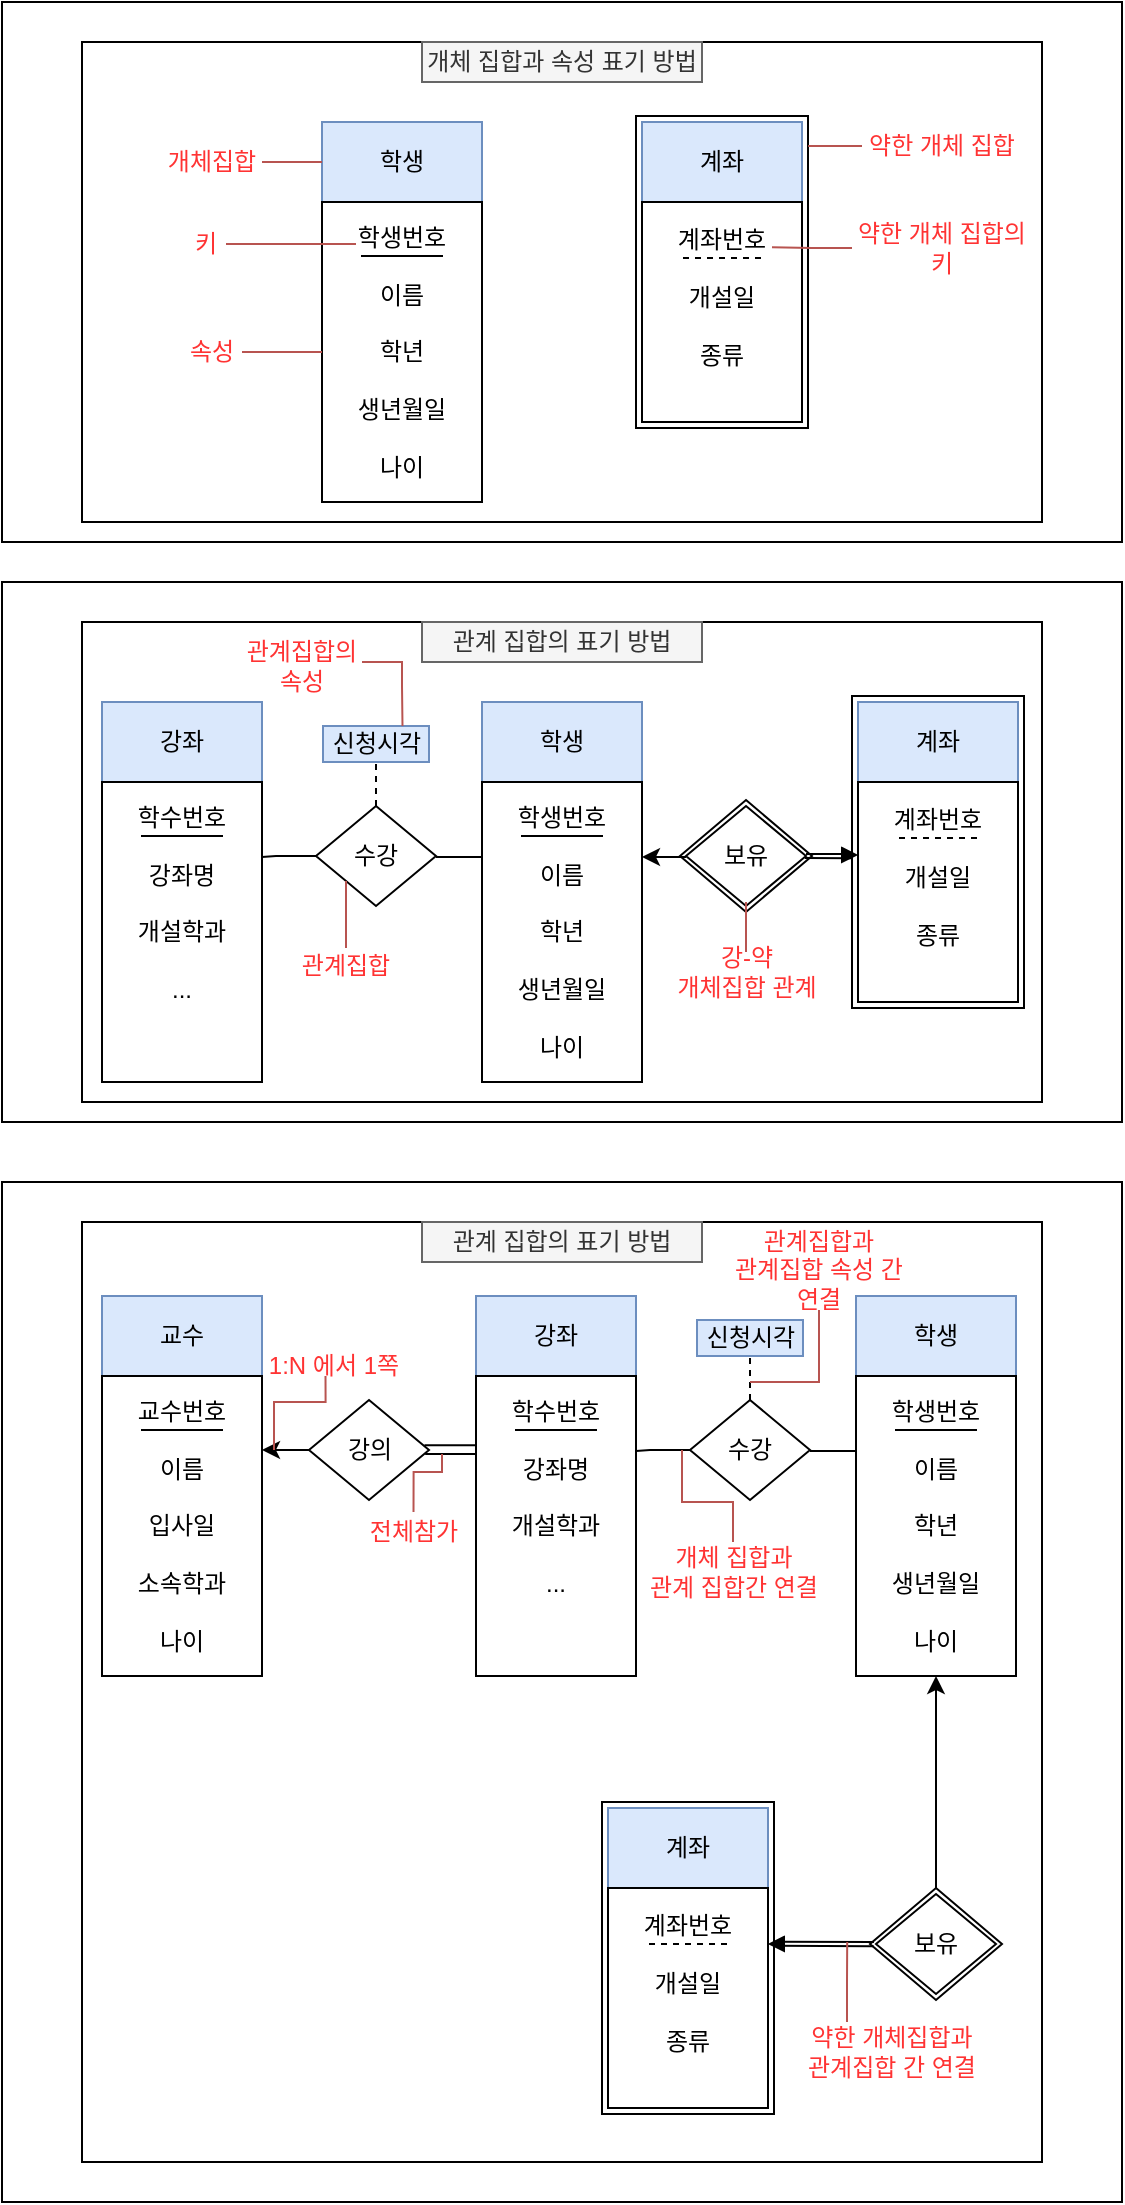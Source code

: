 <mxfile version="24.7.17">
  <diagram name="페이지-1" id="-Grpgp_hxHjOspdOl2Ou">
    <mxGraphModel dx="2012" dy="694" grid="1" gridSize="10" guides="1" tooltips="1" connect="1" arrows="1" fold="1" page="1" pageScale="1" pageWidth="827" pageHeight="1169" math="0" shadow="0">
      <root>
        <mxCell id="0" />
        <mxCell id="1" parent="0" />
        <mxCell id="VIlO8yQWe9cmF0-IaZzg-9" value="" style="rounded=0;whiteSpace=wrap;html=1;" vertex="1" parent="1">
          <mxGeometry x="-120" y="170" width="560" height="270" as="geometry" />
        </mxCell>
        <mxCell id="VIlO8yQWe9cmF0-IaZzg-8" value="" style="rounded=0;whiteSpace=wrap;html=1;" vertex="1" parent="1">
          <mxGeometry x="-80" y="190" width="480" height="240" as="geometry" />
        </mxCell>
        <mxCell id="VIlO8yQWe9cmF0-IaZzg-2" value="학생" style="rounded=0;whiteSpace=wrap;html=1;fillColor=#dae8fc;strokeColor=#6c8ebf;" vertex="1" parent="1">
          <mxGeometry x="40" y="230" width="80" height="40" as="geometry" />
        </mxCell>
        <mxCell id="VIlO8yQWe9cmF0-IaZzg-3" value="학생번호&lt;div&gt;&lt;u&gt;&lt;br&gt;&lt;/u&gt;&lt;div&gt;이름&lt;/div&gt;&lt;div&gt;&lt;br&gt;&lt;/div&gt;&lt;div&gt;학년&lt;/div&gt;&lt;/div&gt;&lt;div&gt;&lt;br&gt;&lt;/div&gt;&lt;div&gt;생년월일&lt;/div&gt;&lt;div&gt;&lt;br&gt;&lt;/div&gt;&lt;div&gt;나이&lt;/div&gt;" style="rounded=0;whiteSpace=wrap;html=1;" vertex="1" parent="1">
          <mxGeometry x="40" y="270" width="80" height="150" as="geometry" />
        </mxCell>
        <mxCell id="VIlO8yQWe9cmF0-IaZzg-19" value="&lt;div&gt;&lt;br&gt;&lt;/div&gt;" style="rounded=0;whiteSpace=wrap;html=1;" vertex="1" parent="1">
          <mxGeometry x="197" y="227" width="86" height="156" as="geometry" />
        </mxCell>
        <mxCell id="VIlO8yQWe9cmF0-IaZzg-4" value="계좌" style="rounded=0;whiteSpace=wrap;html=1;fillColor=#dae8fc;strokeColor=#6c8ebf;" vertex="1" parent="1">
          <mxGeometry x="200" y="230" width="80" height="40" as="geometry" />
        </mxCell>
        <mxCell id="VIlO8yQWe9cmF0-IaZzg-5" value="계좌번호&lt;div&gt;&lt;u&gt;&lt;br&gt;&lt;/u&gt;&lt;div&gt;개설일&lt;/div&gt;&lt;div&gt;&lt;br&gt;&lt;/div&gt;&lt;div&gt;종류&lt;/div&gt;&lt;/div&gt;&lt;div&gt;&lt;br&gt;&lt;/div&gt;" style="rounded=0;whiteSpace=wrap;html=1;" vertex="1" parent="1">
          <mxGeometry x="200" y="270" width="80" height="110" as="geometry" />
        </mxCell>
        <mxCell id="VIlO8yQWe9cmF0-IaZzg-6" value="" style="endArrow=none;dashed=1;html=1;rounded=0;" edge="1" parent="1">
          <mxGeometry width="50" height="50" relative="1" as="geometry">
            <mxPoint x="220.5" y="298" as="sourcePoint" />
            <mxPoint x="261.5" y="298" as="targetPoint" />
          </mxGeometry>
        </mxCell>
        <mxCell id="VIlO8yQWe9cmF0-IaZzg-7" value="" style="endArrow=none;html=1;rounded=0;" edge="1" parent="1">
          <mxGeometry width="50" height="50" relative="1" as="geometry">
            <mxPoint x="59.5" y="297" as="sourcePoint" />
            <mxPoint x="100.5" y="297" as="targetPoint" />
          </mxGeometry>
        </mxCell>
        <mxCell id="VIlO8yQWe9cmF0-IaZzg-10" value="개체 집합과 속성 표기 방법" style="rounded=0;whiteSpace=wrap;html=1;fillColor=#f5f5f5;strokeColor=#666666;fontColor=#333333;" vertex="1" parent="1">
          <mxGeometry x="90" y="190" width="140" height="20" as="geometry" />
        </mxCell>
        <mxCell id="VIlO8yQWe9cmF0-IaZzg-13" style="edgeStyle=orthogonalEdgeStyle;rounded=0;orthogonalLoop=1;jettySize=auto;html=1;exitX=1;exitY=0.5;exitDx=0;exitDy=0;entryX=0;entryY=0.5;entryDx=0;entryDy=0;endArrow=none;endFill=0;fillColor=#f8cecc;strokeColor=#b85450;" edge="1" parent="1" source="VIlO8yQWe9cmF0-IaZzg-11" target="VIlO8yQWe9cmF0-IaZzg-2">
          <mxGeometry relative="1" as="geometry" />
        </mxCell>
        <mxCell id="VIlO8yQWe9cmF0-IaZzg-11" value="개체집합" style="text;strokeColor=none;align=center;fillColor=none;html=1;verticalAlign=middle;whiteSpace=wrap;rounded=0;fontColor=#FF3333;" vertex="1" parent="1">
          <mxGeometry x="-40" y="235" width="50" height="30" as="geometry" />
        </mxCell>
        <mxCell id="VIlO8yQWe9cmF0-IaZzg-14" style="edgeStyle=orthogonalEdgeStyle;rounded=0;orthogonalLoop=1;jettySize=auto;html=1;entryX=0;entryY=0.5;entryDx=0;entryDy=0;endArrow=none;endFill=0;fillColor=#f8cecc;strokeColor=#b85450;" edge="1" parent="1" source="VIlO8yQWe9cmF0-IaZzg-12" target="VIlO8yQWe9cmF0-IaZzg-3">
          <mxGeometry relative="1" as="geometry" />
        </mxCell>
        <mxCell id="VIlO8yQWe9cmF0-IaZzg-12" value="속성" style="text;strokeColor=none;align=center;fillColor=none;html=1;verticalAlign=middle;whiteSpace=wrap;rounded=0;fontColor=#FF3333;" vertex="1" parent="1">
          <mxGeometry x="-30" y="330" width="30" height="30" as="geometry" />
        </mxCell>
        <mxCell id="VIlO8yQWe9cmF0-IaZzg-15" value="키" style="text;strokeColor=none;align=center;fillColor=none;html=1;verticalAlign=middle;whiteSpace=wrap;rounded=0;fontColor=#FF3333;" vertex="1" parent="1">
          <mxGeometry x="-28" y="276" width="20" height="30" as="geometry" />
        </mxCell>
        <mxCell id="VIlO8yQWe9cmF0-IaZzg-16" style="edgeStyle=orthogonalEdgeStyle;rounded=0;orthogonalLoop=1;jettySize=auto;html=1;entryX=0.25;entryY=0.1;entryDx=0;entryDy=0;entryPerimeter=0;endArrow=none;endFill=0;fillColor=#f8cecc;strokeColor=#b85450;" edge="1" parent="1" source="VIlO8yQWe9cmF0-IaZzg-15">
          <mxGeometry relative="1" as="geometry">
            <mxPoint x="57.0" y="291" as="targetPoint" />
          </mxGeometry>
        </mxCell>
        <mxCell id="VIlO8yQWe9cmF0-IaZzg-17" value="약한 개체 집합의&lt;div&gt;키&lt;/div&gt;" style="text;strokeColor=none;align=center;fillColor=none;html=1;verticalAlign=middle;whiteSpace=wrap;rounded=0;fontColor=#FF3333;" vertex="1" parent="1">
          <mxGeometry x="305" y="278" width="90" height="30" as="geometry" />
        </mxCell>
        <mxCell id="VIlO8yQWe9cmF0-IaZzg-18" style="edgeStyle=orthogonalEdgeStyle;rounded=0;orthogonalLoop=1;jettySize=auto;html=1;exitX=0;exitY=0.5;exitDx=0;exitDy=0;entryX=0.75;entryY=0.188;entryDx=0;entryDy=0;entryPerimeter=0;endArrow=none;endFill=0;fillColor=#f8cecc;strokeColor=#b85450;" edge="1" parent="1" source="VIlO8yQWe9cmF0-IaZzg-17">
          <mxGeometry relative="1" as="geometry">
            <mxPoint x="265" y="292.68" as="targetPoint" />
          </mxGeometry>
        </mxCell>
        <mxCell id="VIlO8yQWe9cmF0-IaZzg-20" value="약한 개체 집합" style="text;strokeColor=none;align=center;fillColor=none;html=1;verticalAlign=middle;whiteSpace=wrap;rounded=0;fontColor=#FF3333;" vertex="1" parent="1">
          <mxGeometry x="310" y="227" width="80" height="30" as="geometry" />
        </mxCell>
        <mxCell id="VIlO8yQWe9cmF0-IaZzg-21" style="edgeStyle=orthogonalEdgeStyle;rounded=0;orthogonalLoop=1;jettySize=auto;html=1;entryX=1.001;entryY=0.096;entryDx=0;entryDy=0;entryPerimeter=0;endArrow=none;endFill=0;fillColor=#f8cecc;strokeColor=#b85450;" edge="1" parent="1" source="VIlO8yQWe9cmF0-IaZzg-20" target="VIlO8yQWe9cmF0-IaZzg-19">
          <mxGeometry relative="1" as="geometry" />
        </mxCell>
        <mxCell id="VIlO8yQWe9cmF0-IaZzg-23" value="" style="rounded=0;whiteSpace=wrap;html=1;" vertex="1" parent="1">
          <mxGeometry x="-120" y="460" width="560" height="270" as="geometry" />
        </mxCell>
        <mxCell id="VIlO8yQWe9cmF0-IaZzg-24" value="" style="rounded=0;whiteSpace=wrap;html=1;" vertex="1" parent="1">
          <mxGeometry x="-80" y="480" width="480" height="240" as="geometry" />
        </mxCell>
        <mxCell id="VIlO8yQWe9cmF0-IaZzg-25" value="학생" style="rounded=0;whiteSpace=wrap;html=1;fillColor=#dae8fc;strokeColor=#6c8ebf;" vertex="1" parent="1">
          <mxGeometry x="120" y="520" width="80" height="40" as="geometry" />
        </mxCell>
        <mxCell id="VIlO8yQWe9cmF0-IaZzg-50" style="edgeStyle=orthogonalEdgeStyle;rounded=0;orthogonalLoop=1;jettySize=auto;html=1;exitX=0;exitY=0.25;exitDx=0;exitDy=0;entryX=1;entryY=0.5;entryDx=0;entryDy=0;endArrow=none;endFill=0;" edge="1" parent="1" source="VIlO8yQWe9cmF0-IaZzg-26" target="VIlO8yQWe9cmF0-IaZzg-47">
          <mxGeometry relative="1" as="geometry" />
        </mxCell>
        <mxCell id="VIlO8yQWe9cmF0-IaZzg-52" style="edgeStyle=orthogonalEdgeStyle;rounded=0;orthogonalLoop=1;jettySize=auto;html=1;exitX=1;exitY=0.25;exitDx=0;exitDy=0;entryX=0;entryY=0.5;entryDx=0;entryDy=0;endArrow=none;endFill=0;startArrow=classic;startFill=1;" edge="1" parent="1" source="VIlO8yQWe9cmF0-IaZzg-26" target="VIlO8yQWe9cmF0-IaZzg-46">
          <mxGeometry relative="1" as="geometry" />
        </mxCell>
        <mxCell id="VIlO8yQWe9cmF0-IaZzg-26" value="학생번호&lt;div&gt;&lt;u&gt;&lt;br&gt;&lt;/u&gt;&lt;div&gt;이름&lt;/div&gt;&lt;div&gt;&lt;br&gt;&lt;/div&gt;&lt;div&gt;학년&lt;/div&gt;&lt;/div&gt;&lt;div&gt;&lt;br&gt;&lt;/div&gt;&lt;div&gt;생년월일&lt;/div&gt;&lt;div&gt;&lt;br&gt;&lt;/div&gt;&lt;div&gt;나이&lt;/div&gt;" style="rounded=0;whiteSpace=wrap;html=1;" vertex="1" parent="1">
          <mxGeometry x="120" y="560" width="80" height="150" as="geometry" />
        </mxCell>
        <mxCell id="VIlO8yQWe9cmF0-IaZzg-27" value="&lt;div&gt;&lt;br&gt;&lt;/div&gt;" style="rounded=0;whiteSpace=wrap;html=1;" vertex="1" parent="1">
          <mxGeometry x="305" y="517" width="86" height="156" as="geometry" />
        </mxCell>
        <mxCell id="VIlO8yQWe9cmF0-IaZzg-28" value="계좌" style="rounded=0;whiteSpace=wrap;html=1;fillColor=#dae8fc;strokeColor=#6c8ebf;" vertex="1" parent="1">
          <mxGeometry x="308" y="520" width="80" height="40" as="geometry" />
        </mxCell>
        <mxCell id="VIlO8yQWe9cmF0-IaZzg-29" value="계좌번호&lt;div&gt;&lt;u&gt;&lt;br&gt;&lt;/u&gt;&lt;div&gt;개설일&lt;/div&gt;&lt;div&gt;&lt;br&gt;&lt;/div&gt;&lt;div&gt;종류&lt;/div&gt;&lt;/div&gt;&lt;div&gt;&lt;br&gt;&lt;/div&gt;" style="rounded=0;whiteSpace=wrap;html=1;" vertex="1" parent="1">
          <mxGeometry x="308" y="560" width="80" height="110" as="geometry" />
        </mxCell>
        <mxCell id="VIlO8yQWe9cmF0-IaZzg-30" value="" style="endArrow=none;dashed=1;html=1;rounded=0;" edge="1" parent="1">
          <mxGeometry width="50" height="50" relative="1" as="geometry">
            <mxPoint x="328.5" y="588" as="sourcePoint" />
            <mxPoint x="369.5" y="588" as="targetPoint" />
          </mxGeometry>
        </mxCell>
        <mxCell id="VIlO8yQWe9cmF0-IaZzg-31" value="" style="endArrow=none;html=1;rounded=0;" edge="1" parent="1">
          <mxGeometry width="50" height="50" relative="1" as="geometry">
            <mxPoint x="139.5" y="587" as="sourcePoint" />
            <mxPoint x="180.5" y="587" as="targetPoint" />
          </mxGeometry>
        </mxCell>
        <mxCell id="VIlO8yQWe9cmF0-IaZzg-32" value="관계 집합의 표기 방법" style="rounded=0;whiteSpace=wrap;html=1;fillColor=#f5f5f5;strokeColor=#666666;fontColor=#333333;" vertex="1" parent="1">
          <mxGeometry x="90" y="480" width="140" height="20" as="geometry" />
        </mxCell>
        <mxCell id="VIlO8yQWe9cmF0-IaZzg-43" value="강좌" style="rounded=0;whiteSpace=wrap;html=1;fillColor=#dae8fc;strokeColor=#6c8ebf;" vertex="1" parent="1">
          <mxGeometry x="-70" y="520" width="80" height="40" as="geometry" />
        </mxCell>
        <mxCell id="VIlO8yQWe9cmF0-IaZzg-44" value="학수번호&lt;div&gt;&lt;br&gt;&lt;/div&gt;&lt;div&gt;강좌명&lt;/div&gt;&lt;div&gt;&lt;br&gt;&lt;/div&gt;&lt;div&gt;개설학과&lt;/div&gt;&lt;div&gt;&lt;br&gt;&lt;/div&gt;&lt;div&gt;...&lt;/div&gt;&lt;div&gt;&lt;br&gt;&lt;/div&gt;&lt;div&gt;&lt;br&gt;&lt;/div&gt;" style="rounded=0;whiteSpace=wrap;html=1;" vertex="1" parent="1">
          <mxGeometry x="-70" y="560" width="80" height="150" as="geometry" />
        </mxCell>
        <mxCell id="VIlO8yQWe9cmF0-IaZzg-45" value="" style="endArrow=none;html=1;rounded=0;" edge="1" parent="1">
          <mxGeometry width="50" height="50" relative="1" as="geometry">
            <mxPoint x="-50.5" y="587" as="sourcePoint" />
            <mxPoint x="-9.5" y="587" as="targetPoint" />
          </mxGeometry>
        </mxCell>
        <mxCell id="VIlO8yQWe9cmF0-IaZzg-46" value="보유" style="rhombus;whiteSpace=wrap;html=1;" vertex="1" parent="1">
          <mxGeometry x="222" y="572" width="60" height="50" as="geometry" />
        </mxCell>
        <mxCell id="VIlO8yQWe9cmF0-IaZzg-51" style="edgeStyle=orthogonalEdgeStyle;rounded=0;orthogonalLoop=1;jettySize=auto;html=1;endArrow=none;endFill=0;entryX=1;entryY=0.25;entryDx=0;entryDy=0;" edge="1" parent="1" source="VIlO8yQWe9cmF0-IaZzg-47" target="VIlO8yQWe9cmF0-IaZzg-44">
          <mxGeometry relative="1" as="geometry">
            <mxPoint x="11" y="597" as="targetPoint" />
          </mxGeometry>
        </mxCell>
        <mxCell id="VIlO8yQWe9cmF0-IaZzg-57" style="edgeStyle=orthogonalEdgeStyle;rounded=0;orthogonalLoop=1;jettySize=auto;html=1;exitX=0.5;exitY=0;exitDx=0;exitDy=0;entryX=0.5;entryY=1;entryDx=0;entryDy=0;endArrow=none;endFill=0;dashed=1;" edge="1" parent="1" source="VIlO8yQWe9cmF0-IaZzg-47" target="VIlO8yQWe9cmF0-IaZzg-56">
          <mxGeometry relative="1" as="geometry" />
        </mxCell>
        <mxCell id="VIlO8yQWe9cmF0-IaZzg-47" value="수강" style="rhombus;whiteSpace=wrap;html=1;" vertex="1" parent="1">
          <mxGeometry x="37" y="572" width="60" height="50" as="geometry" />
        </mxCell>
        <mxCell id="VIlO8yQWe9cmF0-IaZzg-54" style="edgeStyle=orthogonalEdgeStyle;rounded=0;orthogonalLoop=1;jettySize=auto;html=1;exitX=1;exitY=0.5;exitDx=0;exitDy=0;entryX=-0.031;entryY=0.335;entryDx=0;entryDy=0;entryPerimeter=0;endArrow=none;endFill=0;" edge="1" parent="1">
          <mxGeometry relative="1" as="geometry">
            <mxPoint x="282" y="596" as="sourcePoint" />
            <mxPoint x="305.52" y="595.85" as="targetPoint" />
          </mxGeometry>
        </mxCell>
        <mxCell id="VIlO8yQWe9cmF0-IaZzg-55" value="" style="rhombus;whiteSpace=wrap;html=1;fillColor=none;" vertex="1" parent="1">
          <mxGeometry x="219" y="569" width="66" height="56" as="geometry" />
        </mxCell>
        <mxCell id="VIlO8yQWe9cmF0-IaZzg-56" value="신청시각" style="rounded=0;whiteSpace=wrap;html=1;fillColor=#dae8fc;strokeColor=#6c8ebf;" vertex="1" parent="1">
          <mxGeometry x="40.5" y="532" width="53" height="18" as="geometry" />
        </mxCell>
        <mxCell id="VIlO8yQWe9cmF0-IaZzg-60" style="edgeStyle=orthogonalEdgeStyle;rounded=0;orthogonalLoop=1;jettySize=auto;html=1;entryX=0;entryY=1;entryDx=0;entryDy=0;fillColor=#f8cecc;strokeColor=#b85450;endArrow=none;endFill=0;" edge="1" parent="1" source="VIlO8yQWe9cmF0-IaZzg-58" target="VIlO8yQWe9cmF0-IaZzg-47">
          <mxGeometry relative="1" as="geometry" />
        </mxCell>
        <mxCell id="VIlO8yQWe9cmF0-IaZzg-58" value="관계집합" style="text;strokeColor=none;align=center;fillColor=none;html=1;verticalAlign=middle;whiteSpace=wrap;rounded=0;fontColor=#FF3333;" vertex="1" parent="1">
          <mxGeometry x="27" y="643" width="50" height="17" as="geometry" />
        </mxCell>
        <mxCell id="VIlO8yQWe9cmF0-IaZzg-62" style="edgeStyle=orthogonalEdgeStyle;rounded=0;orthogonalLoop=1;jettySize=auto;html=1;entryX=0.75;entryY=0;entryDx=0;entryDy=0;endArrow=none;endFill=0;fillColor=#f8cecc;strokeColor=#b85450;" edge="1" parent="1" source="VIlO8yQWe9cmF0-IaZzg-61" target="VIlO8yQWe9cmF0-IaZzg-56">
          <mxGeometry relative="1" as="geometry">
            <Array as="points">
              <mxPoint x="80" y="500" />
              <mxPoint x="80" y="512" />
            </Array>
          </mxGeometry>
        </mxCell>
        <mxCell id="VIlO8yQWe9cmF0-IaZzg-61" value="관계집합의 속성" style="text;strokeColor=none;align=center;fillColor=none;html=1;verticalAlign=middle;whiteSpace=wrap;rounded=0;fontColor=#FF3333;" vertex="1" parent="1">
          <mxGeometry y="487" width="60" height="30" as="geometry" />
        </mxCell>
        <mxCell id="VIlO8yQWe9cmF0-IaZzg-64" style="edgeStyle=orthogonalEdgeStyle;rounded=0;orthogonalLoop=1;jettySize=auto;html=1;entryX=0.5;entryY=1;entryDx=0;entryDy=0;fillColor=#f8cecc;strokeColor=#b85450;endArrow=none;endFill=0;" edge="1" parent="1" source="VIlO8yQWe9cmF0-IaZzg-63" target="VIlO8yQWe9cmF0-IaZzg-55">
          <mxGeometry relative="1" as="geometry" />
        </mxCell>
        <mxCell id="VIlO8yQWe9cmF0-IaZzg-63" value="강-약&lt;div&gt;개체집합 관계&lt;/div&gt;" style="text;strokeColor=none;align=center;fillColor=none;html=1;verticalAlign=middle;whiteSpace=wrap;rounded=0;fontColor=#FF3333;" vertex="1" parent="1">
          <mxGeometry x="213.5" y="640" width="77" height="30" as="geometry" />
        </mxCell>
        <mxCell id="VIlO8yQWe9cmF0-IaZzg-66" value="" style="rounded=0;whiteSpace=wrap;html=1;" vertex="1" parent="1">
          <mxGeometry x="-120" y="760" width="560" height="510" as="geometry" />
        </mxCell>
        <mxCell id="VIlO8yQWe9cmF0-IaZzg-67" value="" style="rounded=0;whiteSpace=wrap;html=1;" vertex="1" parent="1">
          <mxGeometry x="-80" y="780" width="480" height="470" as="geometry" />
        </mxCell>
        <mxCell id="VIlO8yQWe9cmF0-IaZzg-68" value="학생" style="rounded=0;whiteSpace=wrap;html=1;fillColor=#dae8fc;strokeColor=#6c8ebf;" vertex="1" parent="1">
          <mxGeometry x="307" y="817" width="80" height="40" as="geometry" />
        </mxCell>
        <mxCell id="VIlO8yQWe9cmF0-IaZzg-69" style="edgeStyle=orthogonalEdgeStyle;rounded=0;orthogonalLoop=1;jettySize=auto;html=1;exitX=0;exitY=0.25;exitDx=0;exitDy=0;entryX=1;entryY=0.5;entryDx=0;entryDy=0;endArrow=none;endFill=0;" edge="1" parent="1" source="VIlO8yQWe9cmF0-IaZzg-71" target="VIlO8yQWe9cmF0-IaZzg-84">
          <mxGeometry relative="1" as="geometry" />
        </mxCell>
        <mxCell id="VIlO8yQWe9cmF0-IaZzg-119" style="edgeStyle=orthogonalEdgeStyle;rounded=0;orthogonalLoop=1;jettySize=auto;html=1;exitX=0.5;exitY=1;exitDx=0;exitDy=0;entryX=0.5;entryY=0;entryDx=0;entryDy=0;startArrow=classic;startFill=1;endArrow=none;endFill=0;" edge="1" parent="1" source="VIlO8yQWe9cmF0-IaZzg-71" target="VIlO8yQWe9cmF0-IaZzg-118">
          <mxGeometry relative="1" as="geometry" />
        </mxCell>
        <mxCell id="VIlO8yQWe9cmF0-IaZzg-71" value="학생번호&lt;div&gt;&lt;u&gt;&lt;br&gt;&lt;/u&gt;&lt;div&gt;이름&lt;/div&gt;&lt;div&gt;&lt;br&gt;&lt;/div&gt;&lt;div&gt;학년&lt;/div&gt;&lt;/div&gt;&lt;div&gt;&lt;br&gt;&lt;/div&gt;&lt;div&gt;생년월일&lt;/div&gt;&lt;div&gt;&lt;br&gt;&lt;/div&gt;&lt;div&gt;나이&lt;/div&gt;" style="rounded=0;whiteSpace=wrap;html=1;" vertex="1" parent="1">
          <mxGeometry x="307" y="857" width="80" height="150" as="geometry" />
        </mxCell>
        <mxCell id="VIlO8yQWe9cmF0-IaZzg-76" value="" style="endArrow=none;html=1;rounded=0;" edge="1" parent="1">
          <mxGeometry width="50" height="50" relative="1" as="geometry">
            <mxPoint x="326.5" y="884" as="sourcePoint" />
            <mxPoint x="367.5" y="884" as="targetPoint" />
          </mxGeometry>
        </mxCell>
        <mxCell id="VIlO8yQWe9cmF0-IaZzg-77" value="관계 집합의 표기 방법" style="rounded=0;whiteSpace=wrap;html=1;fillColor=#f5f5f5;strokeColor=#666666;fontColor=#333333;" vertex="1" parent="1">
          <mxGeometry x="90" y="780" width="140" height="20" as="geometry" />
        </mxCell>
        <mxCell id="VIlO8yQWe9cmF0-IaZzg-78" value="강좌" style="rounded=0;whiteSpace=wrap;html=1;fillColor=#dae8fc;strokeColor=#6c8ebf;" vertex="1" parent="1">
          <mxGeometry x="117" y="817" width="80" height="40" as="geometry" />
        </mxCell>
        <mxCell id="VIlO8yQWe9cmF0-IaZzg-79" value="학수번호&lt;div&gt;&lt;br&gt;&lt;/div&gt;&lt;div&gt;강좌명&lt;/div&gt;&lt;div&gt;&lt;br&gt;&lt;/div&gt;&lt;div&gt;개설학과&lt;/div&gt;&lt;div&gt;&lt;br&gt;&lt;/div&gt;&lt;div&gt;...&lt;/div&gt;&lt;div&gt;&lt;br&gt;&lt;/div&gt;&lt;div&gt;&lt;br&gt;&lt;/div&gt;" style="rounded=0;whiteSpace=wrap;html=1;" vertex="1" parent="1">
          <mxGeometry x="117" y="857" width="80" height="150" as="geometry" />
        </mxCell>
        <mxCell id="VIlO8yQWe9cmF0-IaZzg-80" value="" style="endArrow=none;html=1;rounded=0;" edge="1" parent="1">
          <mxGeometry width="50" height="50" relative="1" as="geometry">
            <mxPoint x="136.5" y="884" as="sourcePoint" />
            <mxPoint x="177.5" y="884" as="targetPoint" />
          </mxGeometry>
        </mxCell>
        <mxCell id="VIlO8yQWe9cmF0-IaZzg-82" style="edgeStyle=orthogonalEdgeStyle;rounded=0;orthogonalLoop=1;jettySize=auto;html=1;endArrow=none;endFill=0;entryX=1;entryY=0.25;entryDx=0;entryDy=0;" edge="1" parent="1" source="VIlO8yQWe9cmF0-IaZzg-84" target="VIlO8yQWe9cmF0-IaZzg-79">
          <mxGeometry relative="1" as="geometry">
            <mxPoint x="198" y="894" as="targetPoint" />
          </mxGeometry>
        </mxCell>
        <mxCell id="VIlO8yQWe9cmF0-IaZzg-83" style="edgeStyle=orthogonalEdgeStyle;rounded=0;orthogonalLoop=1;jettySize=auto;html=1;exitX=0.5;exitY=0;exitDx=0;exitDy=0;entryX=0.5;entryY=1;entryDx=0;entryDy=0;endArrow=none;endFill=0;dashed=1;" edge="1" parent="1" source="VIlO8yQWe9cmF0-IaZzg-84" target="VIlO8yQWe9cmF0-IaZzg-87">
          <mxGeometry relative="1" as="geometry" />
        </mxCell>
        <mxCell id="VIlO8yQWe9cmF0-IaZzg-84" value="수강" style="rhombus;whiteSpace=wrap;html=1;" vertex="1" parent="1">
          <mxGeometry x="224" y="869" width="60" height="50" as="geometry" />
        </mxCell>
        <mxCell id="VIlO8yQWe9cmF0-IaZzg-87" value="신청시각" style="rounded=0;whiteSpace=wrap;html=1;fillColor=#dae8fc;strokeColor=#6c8ebf;" vertex="1" parent="1">
          <mxGeometry x="227.5" y="829" width="53" height="18" as="geometry" />
        </mxCell>
        <mxCell id="VIlO8yQWe9cmF0-IaZzg-96" style="edgeStyle=orthogonalEdgeStyle;rounded=0;orthogonalLoop=1;jettySize=auto;html=1;endArrow=none;endFill=0;fillColor=#f8cecc;strokeColor=#b85450;" edge="1" parent="1" source="VIlO8yQWe9cmF0-IaZzg-94">
          <mxGeometry relative="1" as="geometry">
            <mxPoint x="254" y="860" as="targetPoint" />
            <Array as="points">
              <mxPoint x="288" y="860" />
              <mxPoint x="269" y="860" />
            </Array>
          </mxGeometry>
        </mxCell>
        <mxCell id="VIlO8yQWe9cmF0-IaZzg-94" value="관계집합과&lt;div&gt;관계집합 속성 간&lt;/div&gt;&lt;div&gt;연결&lt;/div&gt;" style="text;strokeColor=none;align=center;fillColor=none;html=1;verticalAlign=middle;whiteSpace=wrap;rounded=0;fontColor=#FF3333;" vertex="1" parent="1">
          <mxGeometry x="231" y="784" width="115" height="40" as="geometry" />
        </mxCell>
        <mxCell id="VIlO8yQWe9cmF0-IaZzg-98" style="edgeStyle=orthogonalEdgeStyle;rounded=0;orthogonalLoop=1;jettySize=auto;html=1;endArrow=none;endFill=0;fillColor=#f8cecc;strokeColor=#b85450;" edge="1" parent="1" source="VIlO8yQWe9cmF0-IaZzg-97">
          <mxGeometry relative="1" as="geometry">
            <mxPoint x="220" y="894" as="targetPoint" />
            <Array as="points">
              <mxPoint x="245" y="920" />
              <mxPoint x="220" y="920" />
              <mxPoint x="220" y="894" />
            </Array>
          </mxGeometry>
        </mxCell>
        <mxCell id="VIlO8yQWe9cmF0-IaZzg-97" value="개체 집합과&lt;div&gt;관계 집합간 연결&lt;/div&gt;" style="text;strokeColor=none;align=center;fillColor=none;html=1;verticalAlign=middle;whiteSpace=wrap;rounded=0;fontColor=#FF3333;" vertex="1" parent="1">
          <mxGeometry x="200.5" y="940" width="90" height="30" as="geometry" />
        </mxCell>
        <mxCell id="VIlO8yQWe9cmF0-IaZzg-99" value="교수" style="rounded=0;whiteSpace=wrap;html=1;fillColor=#dae8fc;strokeColor=#6c8ebf;" vertex="1" parent="1">
          <mxGeometry x="-70" y="817" width="80" height="40" as="geometry" />
        </mxCell>
        <mxCell id="VIlO8yQWe9cmF0-IaZzg-100" value="교수번호&lt;div&gt;&lt;u&gt;&lt;br&gt;&lt;/u&gt;&lt;div&gt;이름&lt;/div&gt;&lt;div&gt;&lt;br&gt;&lt;/div&gt;&lt;div&gt;입사일&lt;/div&gt;&lt;/div&gt;&lt;div&gt;&lt;br&gt;&lt;/div&gt;&lt;div&gt;소속학과&lt;/div&gt;&lt;div&gt;&lt;br&gt;&lt;/div&gt;&lt;div&gt;나이&lt;/div&gt;" style="rounded=0;whiteSpace=wrap;html=1;" vertex="1" parent="1">
          <mxGeometry x="-70" y="857" width="80" height="150" as="geometry" />
        </mxCell>
        <mxCell id="VIlO8yQWe9cmF0-IaZzg-101" value="" style="endArrow=none;html=1;rounded=0;" edge="1" parent="1">
          <mxGeometry width="50" height="50" relative="1" as="geometry">
            <mxPoint x="-50.5" y="884" as="sourcePoint" />
            <mxPoint x="-9.5" y="884" as="targetPoint" />
          </mxGeometry>
        </mxCell>
        <mxCell id="VIlO8yQWe9cmF0-IaZzg-103" style="edgeStyle=orthogonalEdgeStyle;rounded=0;orthogonalLoop=1;jettySize=auto;html=1;exitX=0;exitY=0.5;exitDx=0;exitDy=0;entryX=1;entryY=0.25;entryDx=0;entryDy=0;endArrow=classic;endFill=1;" edge="1" parent="1" source="VIlO8yQWe9cmF0-IaZzg-102" target="VIlO8yQWe9cmF0-IaZzg-100">
          <mxGeometry relative="1" as="geometry" />
        </mxCell>
        <mxCell id="VIlO8yQWe9cmF0-IaZzg-105" style="edgeStyle=orthogonalEdgeStyle;rounded=0;orthogonalLoop=1;jettySize=auto;html=1;exitX=0.962;exitY=0.452;exitDx=0;exitDy=0;entryX=0;entryY=0.25;entryDx=0;entryDy=0;endArrow=none;endFill=0;exitPerimeter=0;" edge="1" parent="1" source="VIlO8yQWe9cmF0-IaZzg-102">
          <mxGeometry relative="1" as="geometry">
            <mxPoint x="93.5" y="892" as="sourcePoint" />
            <mxPoint x="117" y="892.5" as="targetPoint" />
          </mxGeometry>
        </mxCell>
        <mxCell id="VIlO8yQWe9cmF0-IaZzg-102" value="강의" style="rhombus;whiteSpace=wrap;html=1;" vertex="1" parent="1">
          <mxGeometry x="33.5" y="869" width="60" height="50" as="geometry" />
        </mxCell>
        <mxCell id="VIlO8yQWe9cmF0-IaZzg-106" style="edgeStyle=orthogonalEdgeStyle;rounded=0;orthogonalLoop=1;jettySize=auto;html=1;exitX=0.968;exitY=0.54;exitDx=0;exitDy=0;entryX=0;entryY=0.25;entryDx=0;entryDy=0;endArrow=none;endFill=0;exitPerimeter=0;" edge="1" parent="1" source="VIlO8yQWe9cmF0-IaZzg-102">
          <mxGeometry relative="1" as="geometry">
            <mxPoint x="94" y="896" as="sourcePoint" />
            <mxPoint x="117" y="897" as="targetPoint" />
          </mxGeometry>
        </mxCell>
        <mxCell id="VIlO8yQWe9cmF0-IaZzg-110" style="edgeStyle=orthogonalEdgeStyle;rounded=0;orthogonalLoop=1;jettySize=auto;html=1;fillColor=#f8cecc;strokeColor=#b85450;endArrow=none;endFill=0;" edge="1" parent="1">
          <mxGeometry relative="1" as="geometry">
            <mxPoint x="41.75" y="857" as="sourcePoint" />
            <mxPoint x="16" y="894" as="targetPoint" />
            <Array as="points">
              <mxPoint x="42" y="870" />
              <mxPoint x="16" y="870" />
              <mxPoint x="16" y="894" />
            </Array>
          </mxGeometry>
        </mxCell>
        <mxCell id="VIlO8yQWe9cmF0-IaZzg-108" value="1:N 에서 1쪽" style="text;strokeColor=none;align=center;fillColor=none;html=1;verticalAlign=middle;whiteSpace=wrap;rounded=0;fontColor=#FF3333;" vertex="1" parent="1">
          <mxGeometry x="10" y="846" width="71.5" height="11" as="geometry" />
        </mxCell>
        <mxCell id="VIlO8yQWe9cmF0-IaZzg-112" style="edgeStyle=orthogonalEdgeStyle;rounded=0;orthogonalLoop=1;jettySize=auto;html=1;endArrow=none;endFill=0;fillColor=#f8cecc;strokeColor=#b85450;" edge="1" parent="1">
          <mxGeometry relative="1" as="geometry">
            <mxPoint x="100" y="896" as="targetPoint" />
            <mxPoint x="85.753" y="925" as="sourcePoint" />
            <Array as="points">
              <mxPoint x="86" y="905" />
              <mxPoint x="100" y="905" />
            </Array>
          </mxGeometry>
        </mxCell>
        <mxCell id="VIlO8yQWe9cmF0-IaZzg-111" value="전체참가" style="text;strokeColor=none;align=center;fillColor=none;html=1;verticalAlign=middle;whiteSpace=wrap;rounded=0;fontColor=#FF3333;" vertex="1" parent="1">
          <mxGeometry x="60" y="929" width="51.5" height="11" as="geometry" />
        </mxCell>
        <mxCell id="VIlO8yQWe9cmF0-IaZzg-113" value="&lt;div&gt;&lt;br&gt;&lt;/div&gt;" style="rounded=0;whiteSpace=wrap;html=1;" vertex="1" parent="1">
          <mxGeometry x="180" y="1070" width="86" height="156" as="geometry" />
        </mxCell>
        <mxCell id="VIlO8yQWe9cmF0-IaZzg-114" value="계좌" style="rounded=0;whiteSpace=wrap;html=1;fillColor=#dae8fc;strokeColor=#6c8ebf;" vertex="1" parent="1">
          <mxGeometry x="183" y="1073" width="80" height="40" as="geometry" />
        </mxCell>
        <mxCell id="VIlO8yQWe9cmF0-IaZzg-115" value="계좌번호&lt;div&gt;&lt;u&gt;&lt;br&gt;&lt;/u&gt;&lt;div&gt;개설일&lt;/div&gt;&lt;div&gt;&lt;br&gt;&lt;/div&gt;&lt;div&gt;종류&lt;/div&gt;&lt;/div&gt;&lt;div&gt;&lt;br&gt;&lt;/div&gt;" style="rounded=0;whiteSpace=wrap;html=1;" vertex="1" parent="1">
          <mxGeometry x="183" y="1113" width="80" height="110" as="geometry" />
        </mxCell>
        <mxCell id="VIlO8yQWe9cmF0-IaZzg-116" value="" style="endArrow=none;dashed=1;html=1;rounded=0;" edge="1" parent="1">
          <mxGeometry width="50" height="50" relative="1" as="geometry">
            <mxPoint x="203.5" y="1141" as="sourcePoint" />
            <mxPoint x="244.5" y="1141" as="targetPoint" />
          </mxGeometry>
        </mxCell>
        <mxCell id="VIlO8yQWe9cmF0-IaZzg-117" value="보유" style="rhombus;whiteSpace=wrap;html=1;" vertex="1" parent="1">
          <mxGeometry x="317" y="1116" width="60" height="50" as="geometry" />
        </mxCell>
        <mxCell id="VIlO8yQWe9cmF0-IaZzg-118" value="" style="rhombus;whiteSpace=wrap;html=1;fillColor=none;" vertex="1" parent="1">
          <mxGeometry x="314" y="1113" width="66" height="56" as="geometry" />
        </mxCell>
        <mxCell id="VIlO8yQWe9cmF0-IaZzg-120" style="rounded=0;orthogonalLoop=1;jettySize=auto;html=1;entryX=1.002;entryY=0.454;entryDx=0;entryDy=0;entryPerimeter=0;exitX=0.03;exitY=0.465;exitDx=0;exitDy=0;exitPerimeter=0;endArrow=none;endFill=0;" edge="1" parent="1">
          <mxGeometry relative="1" as="geometry">
            <mxPoint x="315.98" y="1140.04" as="sourcePoint" />
            <mxPoint x="266.172" y="1139.824" as="targetPoint" />
          </mxGeometry>
        </mxCell>
        <mxCell id="VIlO8yQWe9cmF0-IaZzg-121" style="rounded=0;orthogonalLoop=1;jettySize=auto;html=1;entryX=1.002;entryY=0.454;entryDx=0;entryDy=0;entryPerimeter=0;exitX=0.03;exitY=0.465;exitDx=0;exitDy=0;exitPerimeter=0;endArrow=none;endFill=0;" edge="1" parent="1">
          <mxGeometry relative="1" as="geometry">
            <mxPoint x="315.83" y="1142.09" as="sourcePoint" />
            <mxPoint x="266.002" y="1141.914" as="targetPoint" />
          </mxGeometry>
        </mxCell>
        <mxCell id="VIlO8yQWe9cmF0-IaZzg-123" value="" style="triangle;whiteSpace=wrap;html=1;flipH=1;fillColor=#000000;" vertex="1" parent="1">
          <mxGeometry x="264" y="1137.5" width="7" height="7" as="geometry" />
        </mxCell>
        <mxCell id="VIlO8yQWe9cmF0-IaZzg-125" style="edgeStyle=orthogonalEdgeStyle;rounded=0;orthogonalLoop=1;jettySize=auto;html=1;exitX=0.25;exitY=0;exitDx=0;exitDy=0;endArrow=none;endFill=0;fillColor=#f8cecc;strokeColor=#b85450;" edge="1" parent="1" source="VIlO8yQWe9cmF0-IaZzg-124">
          <mxGeometry relative="1" as="geometry">
            <mxPoint x="302.6" y="1140" as="targetPoint" />
          </mxGeometry>
        </mxCell>
        <mxCell id="VIlO8yQWe9cmF0-IaZzg-124" value="약한 개체집합과&lt;div&gt;관계집합 간 연결&lt;/div&gt;" style="text;strokeColor=none;align=center;fillColor=none;html=1;verticalAlign=middle;whiteSpace=wrap;rounded=0;fontColor=#FF3333;" vertex="1" parent="1">
          <mxGeometry x="280" y="1180" width="90" height="30" as="geometry" />
        </mxCell>
        <mxCell id="VIlO8yQWe9cmF0-IaZzg-126" style="edgeStyle=orthogonalEdgeStyle;rounded=0;orthogonalLoop=1;jettySize=auto;html=1;exitX=1;exitY=0.5;exitDx=0;exitDy=0;entryX=-0.031;entryY=0.335;entryDx=0;entryDy=0;entryPerimeter=0;endArrow=none;endFill=0;" edge="1" parent="1">
          <mxGeometry relative="1" as="geometry">
            <mxPoint x="281.48" y="598.06" as="sourcePoint" />
            <mxPoint x="305" y="597.91" as="targetPoint" />
          </mxGeometry>
        </mxCell>
        <mxCell id="VIlO8yQWe9cmF0-IaZzg-127" value="" style="triangle;whiteSpace=wrap;html=1;flipH=0;fillColor=#000000;" vertex="1" parent="1">
          <mxGeometry x="300" y="593" width="7" height="7" as="geometry" />
        </mxCell>
      </root>
    </mxGraphModel>
  </diagram>
</mxfile>
